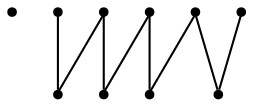graph {
  node [shape=point,comment="{\"directed\":false,\"doi\":\"10.1007/978-3-031-22203-0_9\",\"figure\":\"1 (2)\"}"]

  v0 [pos="1428.061848904612,714.9486295260494"]
  v1 [pos="1428.0618489046124,573.1860941714599"]
  v2 [pos="1428.0618489046124,608.6288264021738"]
  v3 [pos="1392.6228791300518,537.7475587248791"]
  v4 [pos="1392.6228791300518,573.1860941714599"]
  v5 [pos="1357.183909355492,537.7475587248791"]
  v6 [pos="1357.183909355492,608.6288264021738"]
  v7 [pos="1286.3017729708035,608.6288264021738"]
  v8 [pos="1286.3017729708035,644.0672346734779"]
  v9 [pos="1250.8628031962435,644.0672346734779"]

  v9 -- v8 [id="-6",pos="1250.8628031962435,644.0672346734779 1286.3017729708035,644.0672346734779 1286.3017729708035,644.0672346734779 1286.3017729708035,644.0672346734779"]
  v7 -- v6 [id="-8",pos="1286.3017729708035,608.6288264021738 1357.183909355492,608.6288264021738 1357.183909355492,608.6288264021738 1357.183909355492,608.6288264021738"]
  v7 -- v8 [id="-12",pos="1286.3017729708035,608.6288264021738 1286.3017729708035,644.0672346734779 1286.3017729708035,644.0672346734779 1286.3017729708035,644.0672346734779"]
  v5 -- v3 [id="-17",pos="1357.183909355492,537.7475587248791 1392.6228791300518,537.7475587248791 1392.6228791300518,537.7475587248791 1392.6228791300518,537.7475587248791"]
  v5 -- v6 [id="-21",pos="1357.183909355492,537.7475587248791 1357.183909355492,608.6288264021738 1357.183909355492,608.6288264021738 1357.183909355492,608.6288264021738"]
  v2 -- v1 [id="-22",pos="1428.0618489046124,608.6288264021738 1428.0618489046124,573.1860941714599 1428.0618489046124,573.1860941714599 1428.0618489046124,573.1860941714599"]
  v4 -- v3 [id="-28",pos="1392.6228791300518,573.1860941714599 1392.6228791300518,537.7475587248791 1392.6228791300518,537.7475587248791 1392.6228791300518,537.7475587248791"]
  v4 -- v1 [id="-29",pos="1392.6228791300518,573.1860941714599 1428.0618489046124,573.1860941714599 1428.0618489046124,573.1860941714599 1428.0618489046124,573.1860941714599"]
}
